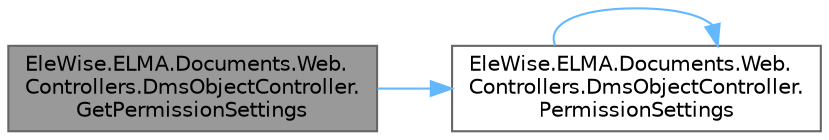digraph "EleWise.ELMA.Documents.Web.Controllers.DmsObjectController.GetPermissionSettings"
{
 // LATEX_PDF_SIZE
  bgcolor="transparent";
  edge [fontname=Helvetica,fontsize=10,labelfontname=Helvetica,labelfontsize=10];
  node [fontname=Helvetica,fontsize=10,shape=box,height=0.2,width=0.4];
  rankdir="LR";
  Node1 [id="Node000001",label="EleWise.ELMA.Documents.Web.\lControllers.DmsObjectController.\lGetPermissionSettings",height=0.2,width=0.4,color="gray40", fillcolor="grey60", style="filled", fontcolor="black",tooltip="Форма настройки привилегий для объекта документооборота"];
  Node1 -> Node2 [id="edge1_Node000001_Node000002",color="steelblue1",style="solid",tooltip=" "];
  Node2 [id="Node000002",label="EleWise.ELMA.Documents.Web.\lControllers.DmsObjectController.\lPermissionSettings",height=0.2,width=0.4,color="grey40", fillcolor="white", style="filled",URL="$class_ele_wise_1_1_e_l_m_a_1_1_documents_1_1_web_1_1_controllers_1_1_dms_object_controller.html#a40ed0f1751d2f36fe3296e1910b93b1b",tooltip="Форма настройки привилегий для объекта документооборота"];
  Node2 -> Node2 [id="edge2_Node000002_Node000002",color="steelblue1",style="solid",tooltip=" "];
}
